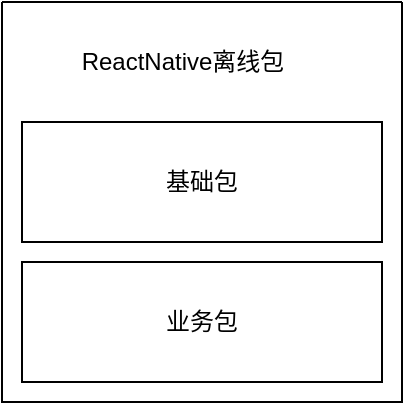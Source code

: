 <mxfile version="15.1.2" type="github">
  <diagram id="XAtXjvXFuY73pxu-c1cq" name="第 1 页">
    <mxGraphModel dx="1359" dy="812" grid="1" gridSize="10" guides="1" tooltips="1" connect="1" arrows="1" fold="1" page="1" pageScale="1" pageWidth="827" pageHeight="1169" math="0" shadow="0">
      <root>
        <mxCell id="0" />
        <mxCell id="1" parent="0" />
        <mxCell id="S9t09YIG8AIlGAHOm0wP-2" value="" style="swimlane;startSize=0;" vertex="1" parent="1">
          <mxGeometry x="170" y="270" width="200" height="200" as="geometry" />
        </mxCell>
        <mxCell id="S9t09YIG8AIlGAHOm0wP-1" value="基础包" style="rounded=0;whiteSpace=wrap;html=1;" vertex="1" parent="S9t09YIG8AIlGAHOm0wP-2">
          <mxGeometry x="10" y="60" width="180" height="60" as="geometry" />
        </mxCell>
        <mxCell id="S9t09YIG8AIlGAHOm0wP-4" value="业务包" style="rounded=0;whiteSpace=wrap;html=1;" vertex="1" parent="S9t09YIG8AIlGAHOm0wP-2">
          <mxGeometry x="10" y="130" width="180" height="60" as="geometry" />
        </mxCell>
        <mxCell id="S9t09YIG8AIlGAHOm0wP-3" value="ReactNative离线包" style="text;html=1;align=center;verticalAlign=middle;resizable=0;points=[];autosize=1;strokeColor=none;fillColor=none;" vertex="1" parent="1">
          <mxGeometry x="175" y="285" width="170" height="30" as="geometry" />
        </mxCell>
      </root>
    </mxGraphModel>
  </diagram>
</mxfile>
